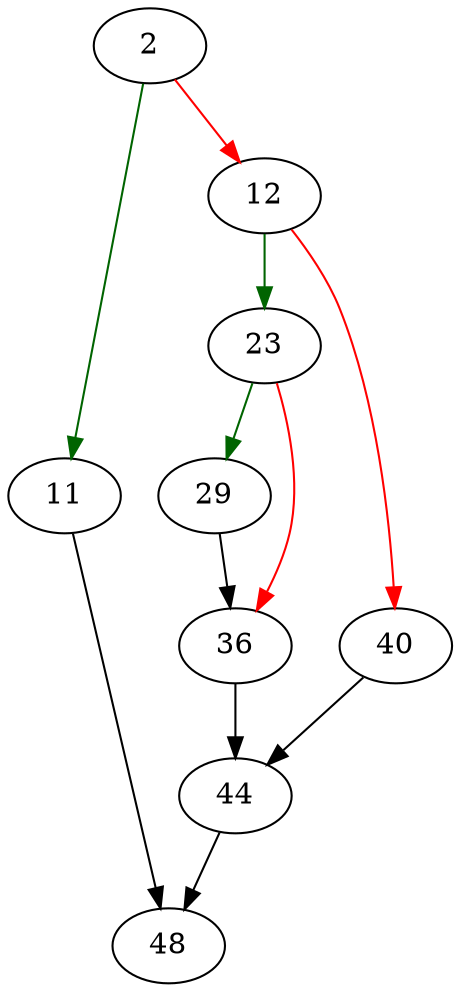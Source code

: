 strict digraph "sqlite3RowSetInsert" {
	// Node definitions.
	2 [entry=true];
	11;
	12;
	48;
	23;
	40;
	29;
	36;
	44;

	// Edge definitions.
	2 -> 11 [
		color=darkgreen
		cond=true
	];
	2 -> 12 [
		color=red
		cond=false
	];
	11 -> 48;
	12 -> 23 [
		color=darkgreen
		cond=true
	];
	12 -> 40 [
		color=red
		cond=false
	];
	23 -> 29 [
		color=darkgreen
		cond=true
	];
	23 -> 36 [
		color=red
		cond=false
	];
	40 -> 44;
	29 -> 36;
	36 -> 44;
	44 -> 48;
}